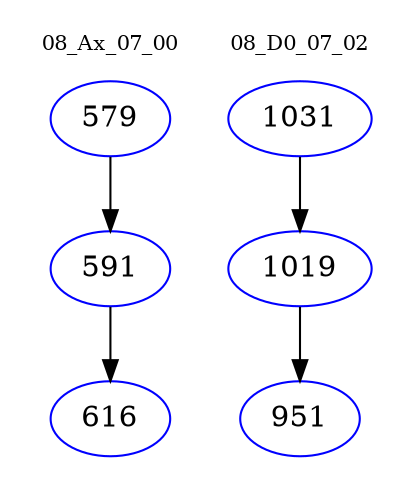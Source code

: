 digraph{
subgraph cluster_0 {
color = white
label = "08_Ax_07_00";
fontsize=10;
T0_579 [label="579", color="blue"]
T0_579 -> T0_591 [color="black"]
T0_591 [label="591", color="blue"]
T0_591 -> T0_616 [color="black"]
T0_616 [label="616", color="blue"]
}
subgraph cluster_1 {
color = white
label = "08_D0_07_02";
fontsize=10;
T1_1031 [label="1031", color="blue"]
T1_1031 -> T1_1019 [color="black"]
T1_1019 [label="1019", color="blue"]
T1_1019 -> T1_951 [color="black"]
T1_951 [label="951", color="blue"]
}
}
